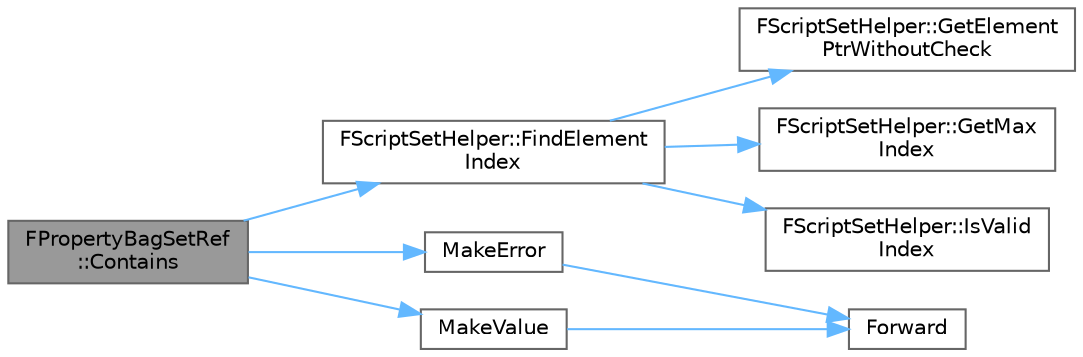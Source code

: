 digraph "FPropertyBagSetRef::Contains"
{
 // INTERACTIVE_SVG=YES
 // LATEX_PDF_SIZE
  bgcolor="transparent";
  edge [fontname=Helvetica,fontsize=10,labelfontname=Helvetica,labelfontsize=10];
  node [fontname=Helvetica,fontsize=10,shape=box,height=0.2,width=0.4];
  rankdir="LR";
  Node1 [id="Node000001",label="FPropertyBagSetRef\l::Contains",height=0.2,width=0.4,color="gray40", fillcolor="grey60", style="filled", fontcolor="black",tooltip="Returns a bool specifying if the element was found or not."];
  Node1 -> Node2 [id="edge1_Node000001_Node000002",color="steelblue1",style="solid",tooltip=" "];
  Node2 [id="Node000002",label="FScriptSetHelper::FindElement\lIndex",height=0.2,width=0.4,color="grey40", fillcolor="white", style="filled",URL="$df/d52/classFScriptSetHelper.html#a1e3895fb2474173955afe07c81136a25",tooltip="Finds the index of an element in a set."];
  Node2 -> Node3 [id="edge2_Node000002_Node000003",color="steelblue1",style="solid",tooltip=" "];
  Node3 [id="Node000003",label="FScriptSetHelper::GetElement\lPtrWithoutCheck",height=0.2,width=0.4,color="grey40", fillcolor="white", style="filled",URL="$df/d52/classFScriptSetHelper.html#aae117862d3ea71d648b99f81c710a004",tooltip="Returns a uint8 pointer to the element in the array without checking the index."];
  Node2 -> Node4 [id="edge3_Node000002_Node000004",color="steelblue1",style="solid",tooltip=" "];
  Node4 [id="Node000004",label="FScriptSetHelper::GetMax\lIndex",height=0.2,width=0.4,color="grey40", fillcolor="white", style="filled",URL="$df/d52/classFScriptSetHelper.html#a92235702efc964d84a31aaf9039357c5",tooltip="Returns the (non-inclusive) maximum index of elements in the set."];
  Node2 -> Node5 [id="edge4_Node000002_Node000005",color="steelblue1",style="solid",tooltip=" "];
  Node5 [id="Node000005",label="FScriptSetHelper::IsValid\lIndex",height=0.2,width=0.4,color="grey40", fillcolor="white", style="filled",URL="$df/d52/classFScriptSetHelper.html#a07335065c307a91d2b43e64b82a94f95",tooltip="Index range check."];
  Node1 -> Node6 [id="edge5_Node000001_Node000006",color="steelblue1",style="solid",tooltip=" "];
  Node6 [id="Node000006",label="MakeError",height=0.2,width=0.4,color="grey40", fillcolor="white", style="filled",URL="$d5/dd1/ValueOrError_8h.html#ad2b19253c2830edf2d30bc8a3e6f3822",tooltip=" "];
  Node6 -> Node7 [id="edge6_Node000006_Node000007",color="steelblue1",style="solid",tooltip=" "];
  Node7 [id="Node000007",label="Forward",height=0.2,width=0.4,color="grey40", fillcolor="white", style="filled",URL="$d4/d24/UnrealTemplate_8h.html#a68f280c1d561a8899a1e9e3ea8405d00",tooltip="Forward will cast a reference to an rvalue reference."];
  Node1 -> Node8 [id="edge7_Node000001_Node000008",color="steelblue1",style="solid",tooltip=" "];
  Node8 [id="Node000008",label="MakeValue",height=0.2,width=0.4,color="grey40", fillcolor="white", style="filled",URL="$d5/dd1/ValueOrError_8h.html#ad17af51e0c4e794e7c60ebce6555c2db",tooltip=" "];
  Node8 -> Node7 [id="edge8_Node000008_Node000007",color="steelblue1",style="solid",tooltip=" "];
}
